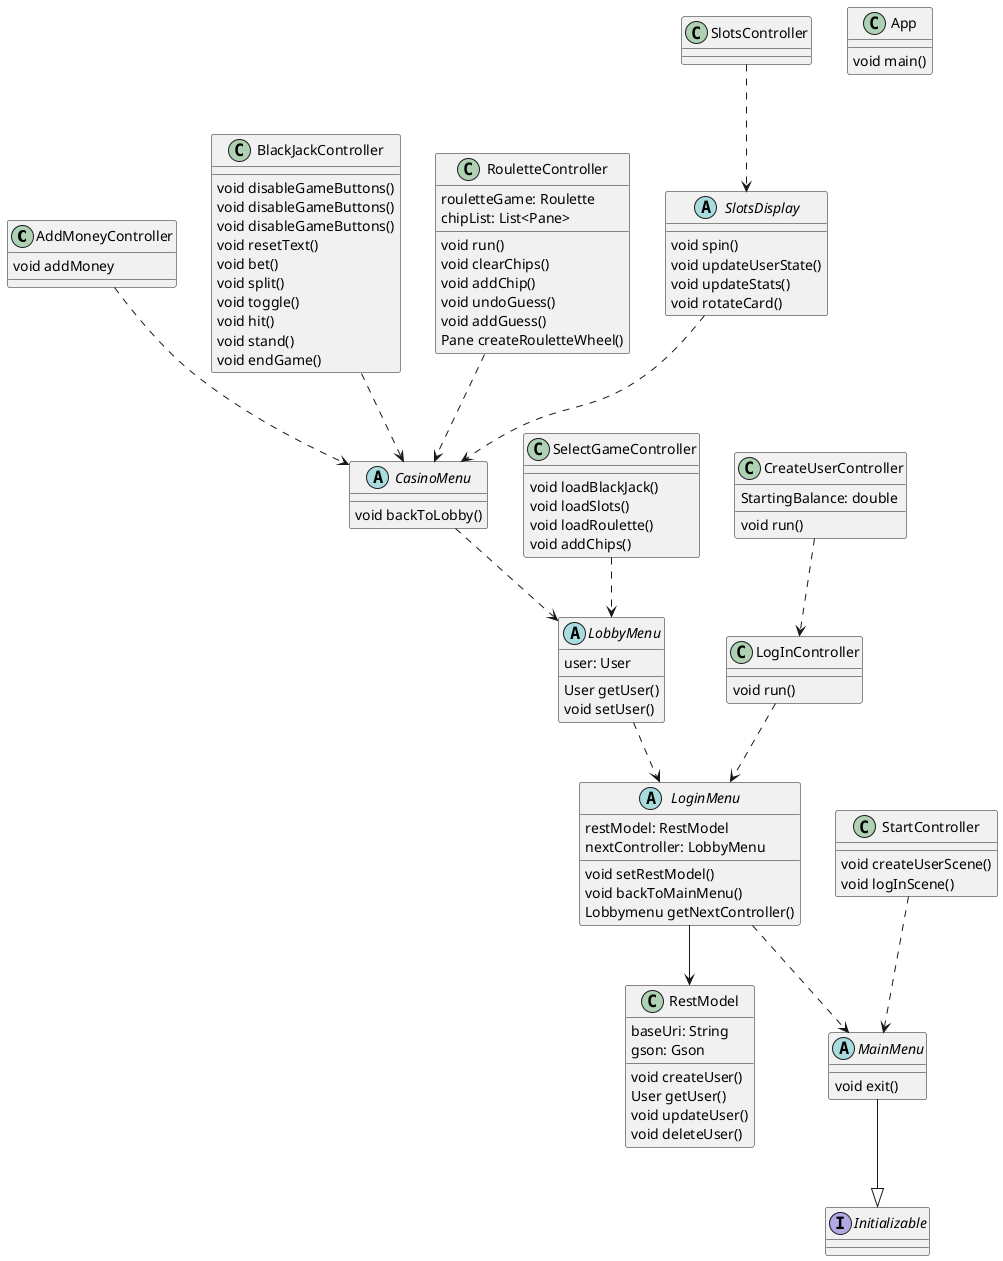 @startuml

Class AddMoneyController {
    void addMoney
}

Class App {
    void main()
}

Class BlackJackController {
    void disableGameButtons()
    void disableGameButtons()
    void disableGameButtons()
    void resetText()
    void bet()
    void split()
    void toggle()
    void hit()
    void stand()
    void endGame()
}


Class CreateUserController {
    StartingBalance: double
    void run()
}

Class LogInController {
    void run()
}

Class RestModel {
    baseUri: String
    gson: Gson
    void createUser()
    User getUser()
    void updateUser()
    void deleteUser()
}

Class RouletteController {
    rouletteGame: Roulette
    chipList: List<Pane>
    void run()
    void clearChips()
    void addChip()
    void undoGuess()
    void addGuess()
    Pane createRouletteWheel()
    
}

Class SelectGameController {
    void loadBlackJack()
    void loadSlots()
    void loadRoulette()
    void addChips()
}

Class SlotsController {
}

abstract SlotsDisplay {
    void spin()
    void updateUserState()
    void updateStats()
    void rotateCard()
}

Class StartController {
    void createUserScene()
    void logInScene()
}

abstract CasinoMenu{
    void backToLobby()
}

abstract LobbyMenu{
    user: User
    User getUser()
    void setUser()
}

abstract LoginMenu{
    restModel: RestModel
    nextController: LobbyMenu
    void setRestModel()
    void backToMainMenu()
    Lobbymenu getNextController()
    
}

abstract MainMenu{
    void exit()
}

Interface Initializable{
}

AddMoneyController ..> CasinoMenu
BlackJackController ..> CasinoMenu 
CreateUserController ..> LogInController
LogInController ..> LoginMenu
RouletteController ..> CasinoMenu
SelectGameController ..> LobbyMenu
SlotsController ..> SlotsDisplay
StartController ..> MainMenu
CasinoMenu ..> LobbyMenu
LobbyMenu ..> LoginMenu
SlotsDisplay ..> CasinoMenu
LoginMenu ..> MainMenu
MainMenu --|> Initializable
LoginMenu --> RestModel




@enduml

